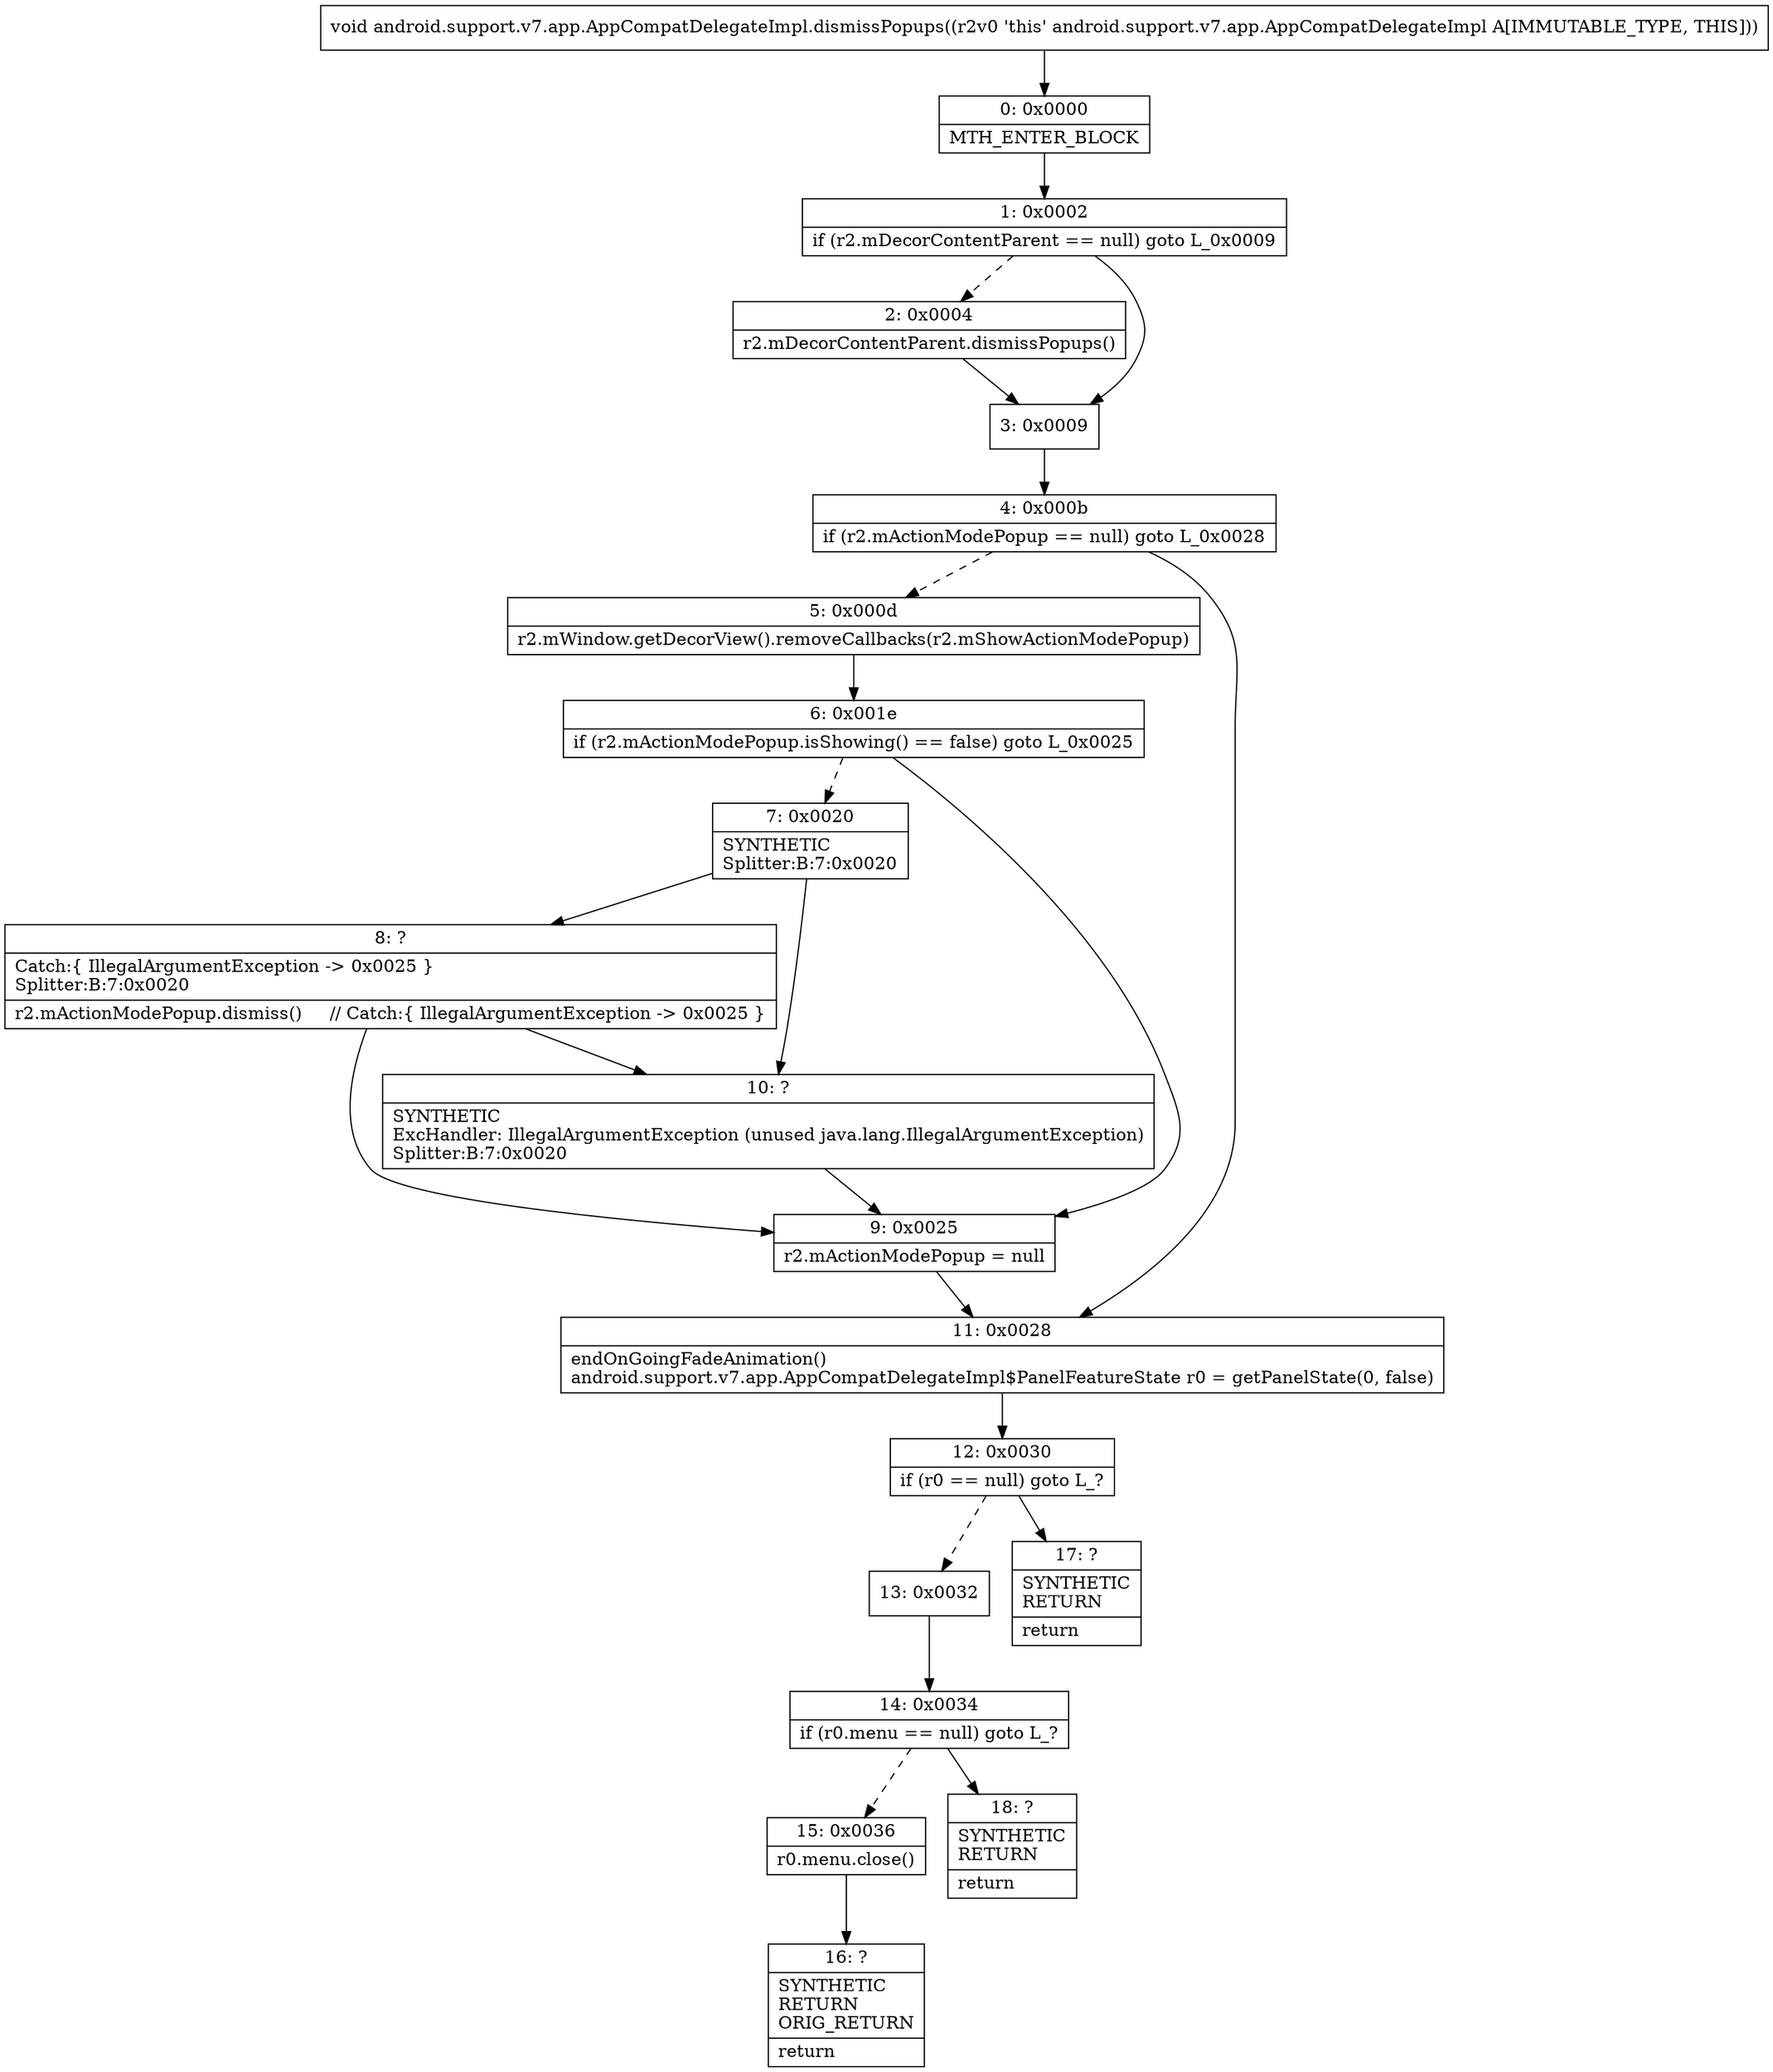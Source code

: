 digraph "CFG forandroid.support.v7.app.AppCompatDelegateImpl.dismissPopups()V" {
Node_0 [shape=record,label="{0\:\ 0x0000|MTH_ENTER_BLOCK\l}"];
Node_1 [shape=record,label="{1\:\ 0x0002|if (r2.mDecorContentParent == null) goto L_0x0009\l}"];
Node_2 [shape=record,label="{2\:\ 0x0004|r2.mDecorContentParent.dismissPopups()\l}"];
Node_3 [shape=record,label="{3\:\ 0x0009}"];
Node_4 [shape=record,label="{4\:\ 0x000b|if (r2.mActionModePopup == null) goto L_0x0028\l}"];
Node_5 [shape=record,label="{5\:\ 0x000d|r2.mWindow.getDecorView().removeCallbacks(r2.mShowActionModePopup)\l}"];
Node_6 [shape=record,label="{6\:\ 0x001e|if (r2.mActionModePopup.isShowing() == false) goto L_0x0025\l}"];
Node_7 [shape=record,label="{7\:\ 0x0020|SYNTHETIC\lSplitter:B:7:0x0020\l}"];
Node_8 [shape=record,label="{8\:\ ?|Catch:\{ IllegalArgumentException \-\> 0x0025 \}\lSplitter:B:7:0x0020\l|r2.mActionModePopup.dismiss()     \/\/ Catch:\{ IllegalArgumentException \-\> 0x0025 \}\l}"];
Node_9 [shape=record,label="{9\:\ 0x0025|r2.mActionModePopup = null\l}"];
Node_10 [shape=record,label="{10\:\ ?|SYNTHETIC\lExcHandler: IllegalArgumentException (unused java.lang.IllegalArgumentException)\lSplitter:B:7:0x0020\l}"];
Node_11 [shape=record,label="{11\:\ 0x0028|endOnGoingFadeAnimation()\landroid.support.v7.app.AppCompatDelegateImpl$PanelFeatureState r0 = getPanelState(0, false)\l}"];
Node_12 [shape=record,label="{12\:\ 0x0030|if (r0 == null) goto L_?\l}"];
Node_13 [shape=record,label="{13\:\ 0x0032}"];
Node_14 [shape=record,label="{14\:\ 0x0034|if (r0.menu == null) goto L_?\l}"];
Node_15 [shape=record,label="{15\:\ 0x0036|r0.menu.close()\l}"];
Node_16 [shape=record,label="{16\:\ ?|SYNTHETIC\lRETURN\lORIG_RETURN\l|return\l}"];
Node_17 [shape=record,label="{17\:\ ?|SYNTHETIC\lRETURN\l|return\l}"];
Node_18 [shape=record,label="{18\:\ ?|SYNTHETIC\lRETURN\l|return\l}"];
MethodNode[shape=record,label="{void android.support.v7.app.AppCompatDelegateImpl.dismissPopups((r2v0 'this' android.support.v7.app.AppCompatDelegateImpl A[IMMUTABLE_TYPE, THIS])) }"];
MethodNode -> Node_0;
Node_0 -> Node_1;
Node_1 -> Node_2[style=dashed];
Node_1 -> Node_3;
Node_2 -> Node_3;
Node_3 -> Node_4;
Node_4 -> Node_5[style=dashed];
Node_4 -> Node_11;
Node_5 -> Node_6;
Node_6 -> Node_7[style=dashed];
Node_6 -> Node_9;
Node_7 -> Node_8;
Node_7 -> Node_10;
Node_8 -> Node_9;
Node_8 -> Node_10;
Node_9 -> Node_11;
Node_10 -> Node_9;
Node_11 -> Node_12;
Node_12 -> Node_13[style=dashed];
Node_12 -> Node_17;
Node_13 -> Node_14;
Node_14 -> Node_15[style=dashed];
Node_14 -> Node_18;
Node_15 -> Node_16;
}

